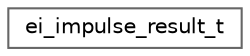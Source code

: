 digraph "Graphical Class Hierarchy"
{
 // LATEX_PDF_SIZE
  bgcolor="transparent";
  edge [fontname=Helvetica,fontsize=10,labelfontname=Helvetica,labelfontsize=10];
  node [fontname=Helvetica,fontsize=10,shape=box,height=0.2,width=0.4];
  rankdir="LR";
  Node0 [id="Node000000",label="ei_impulse_result_t",height=0.2,width=0.4,color="grey40", fillcolor="white", style="filled",URL="$structei__impulse__result__t.html",tooltip="Holds the output of inference, anomaly results, and timing information."];
}
